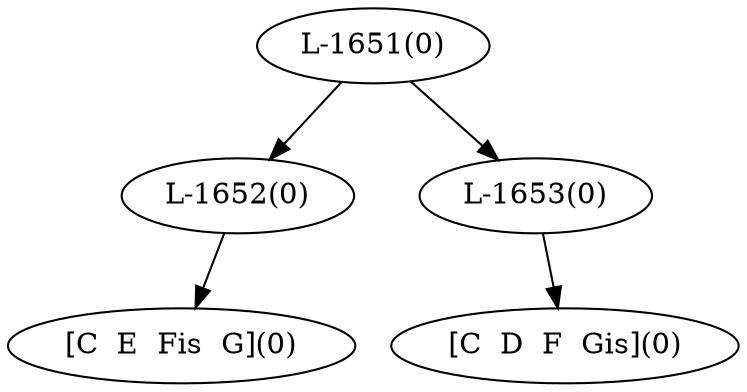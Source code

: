 digraph sample{
"L-1652(0)"->"[C  E  Fis  G](0)"
"L-1653(0)"->"[C  D  F  Gis](0)"
"L-1651(0)"->"L-1652(0)"
"L-1651(0)"->"L-1653(0)"
{rank = min; "L-1651(0)"}
{rank = same; "L-1652(0)"; "L-1653(0)";}
{rank = max; "[C  D  F  Gis](0)"; "[C  E  Fis  G](0)";}
}